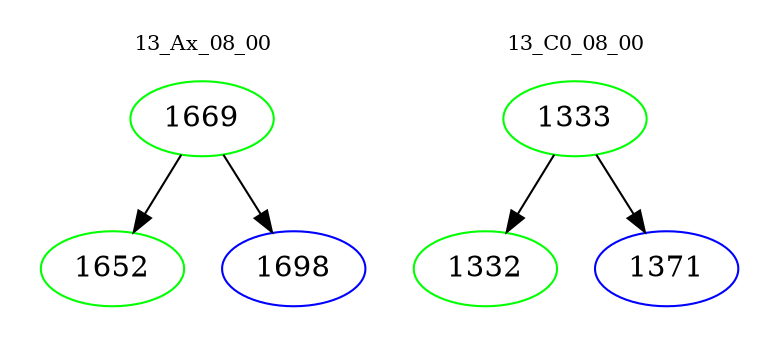digraph{
subgraph cluster_0 {
color = white
label = "13_Ax_08_00";
fontsize=10;
T0_1669 [label="1669", color="green"]
T0_1669 -> T0_1652 [color="black"]
T0_1652 [label="1652", color="green"]
T0_1669 -> T0_1698 [color="black"]
T0_1698 [label="1698", color="blue"]
}
subgraph cluster_1 {
color = white
label = "13_C0_08_00";
fontsize=10;
T1_1333 [label="1333", color="green"]
T1_1333 -> T1_1332 [color="black"]
T1_1332 [label="1332", color="green"]
T1_1333 -> T1_1371 [color="black"]
T1_1371 [label="1371", color="blue"]
}
}
